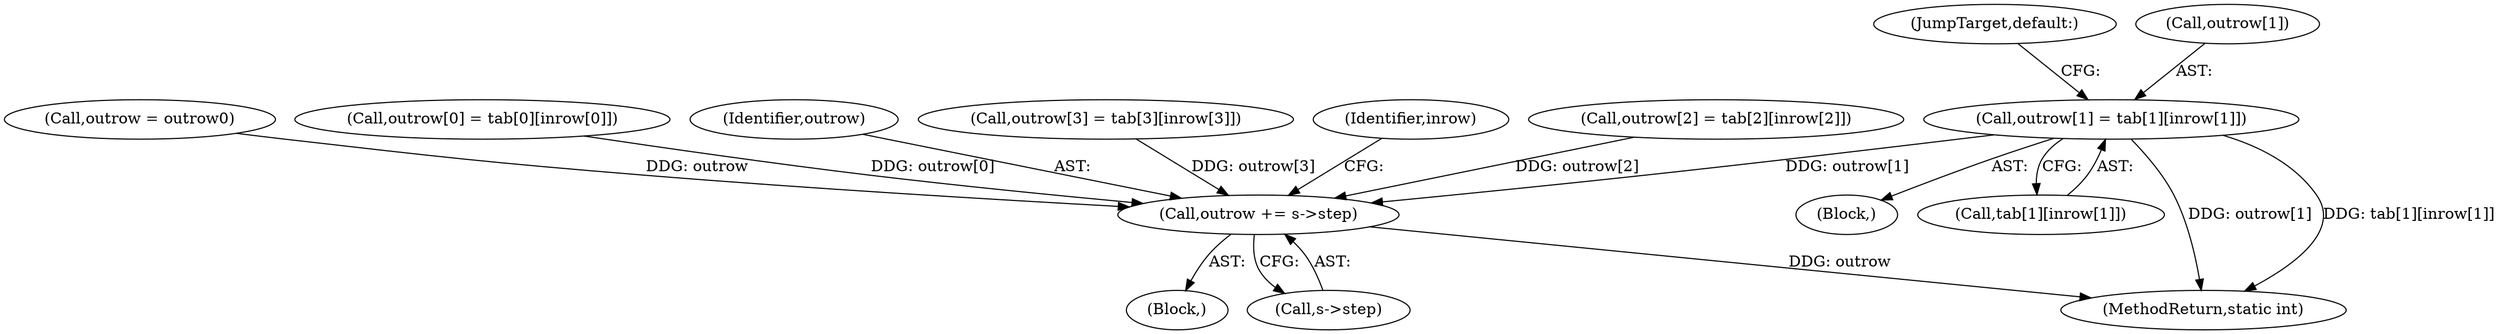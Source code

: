 digraph "0_FFmpeg_e43a0a232dbf6d3c161823c2e07c52e76227a1bc_6@array" {
"1000262" [label="(Call,outrow[1] = tab[1][inrow[1]])"];
"1000285" [label="(Call,outrow += s->step)"];
"1000285" [label="(Call,outrow += s->step)"];
"1000236" [label="(Block,)"];
"1000273" [label="(JumpTarget,default:)"];
"1000219" [label="(Call,outrow = outrow0)"];
"1000263" [label="(Call,outrow[1])"];
"1000274" [label="(Call,outrow[0] = tab[0][inrow[0]])"];
"1000286" [label="(Identifier,outrow)"];
"1000266" [label="(Call,tab[1][inrow[1]])"];
"1000231" [label="(Block,)"];
"1000238" [label="(Call,outrow[3] = tab[3][inrow[3]])"];
"1000291" [label="(Identifier,inrow)"];
"1000250" [label="(Call,outrow[2] = tab[2][inrow[2]])"];
"1000287" [label="(Call,s->step)"];
"1000262" [label="(Call,outrow[1] = tab[1][inrow[1]])"];
"1000453" [label="(MethodReturn,static int)"];
"1000262" -> "1000236"  [label="AST: "];
"1000262" -> "1000266"  [label="CFG: "];
"1000263" -> "1000262"  [label="AST: "];
"1000266" -> "1000262"  [label="AST: "];
"1000273" -> "1000262"  [label="CFG: "];
"1000262" -> "1000453"  [label="DDG: outrow[1]"];
"1000262" -> "1000453"  [label="DDG: tab[1][inrow[1]]"];
"1000262" -> "1000285"  [label="DDG: outrow[1]"];
"1000285" -> "1000231"  [label="AST: "];
"1000285" -> "1000287"  [label="CFG: "];
"1000286" -> "1000285"  [label="AST: "];
"1000287" -> "1000285"  [label="AST: "];
"1000291" -> "1000285"  [label="CFG: "];
"1000285" -> "1000453"  [label="DDG: outrow"];
"1000250" -> "1000285"  [label="DDG: outrow[2]"];
"1000219" -> "1000285"  [label="DDG: outrow"];
"1000238" -> "1000285"  [label="DDG: outrow[3]"];
"1000274" -> "1000285"  [label="DDG: outrow[0]"];
}
